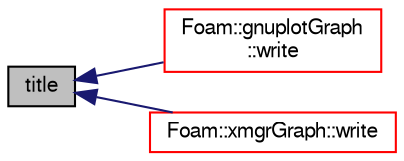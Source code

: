 digraph "title"
{
  bgcolor="transparent";
  edge [fontname="FreeSans",fontsize="10",labelfontname="FreeSans",labelfontsize="10"];
  node [fontname="FreeSans",fontsize="10",shape=record];
  rankdir="LR";
  Node14 [label="title",height=0.2,width=0.4,color="black", fillcolor="grey75", style="filled", fontcolor="black"];
  Node14 -> Node15 [dir="back",color="midnightblue",fontsize="10",style="solid",fontname="FreeSans"];
  Node15 [label="Foam::gnuplotGraph\l::write",height=0.2,width=0.4,color="red",URL="$a26710.html#a03cc376c8661af0d3eec43496ceec4b6",tooltip="Write graph in appropriate format. "];
  Node14 -> Node17 [dir="back",color="midnightblue",fontsize="10",style="solid",fontname="FreeSans"];
  Node17 [label="Foam::xmgrGraph::write",height=0.2,width=0.4,color="red",URL="$a26722.html#a03cc376c8661af0d3eec43496ceec4b6",tooltip="Write graph in appropriate format. "];
}
